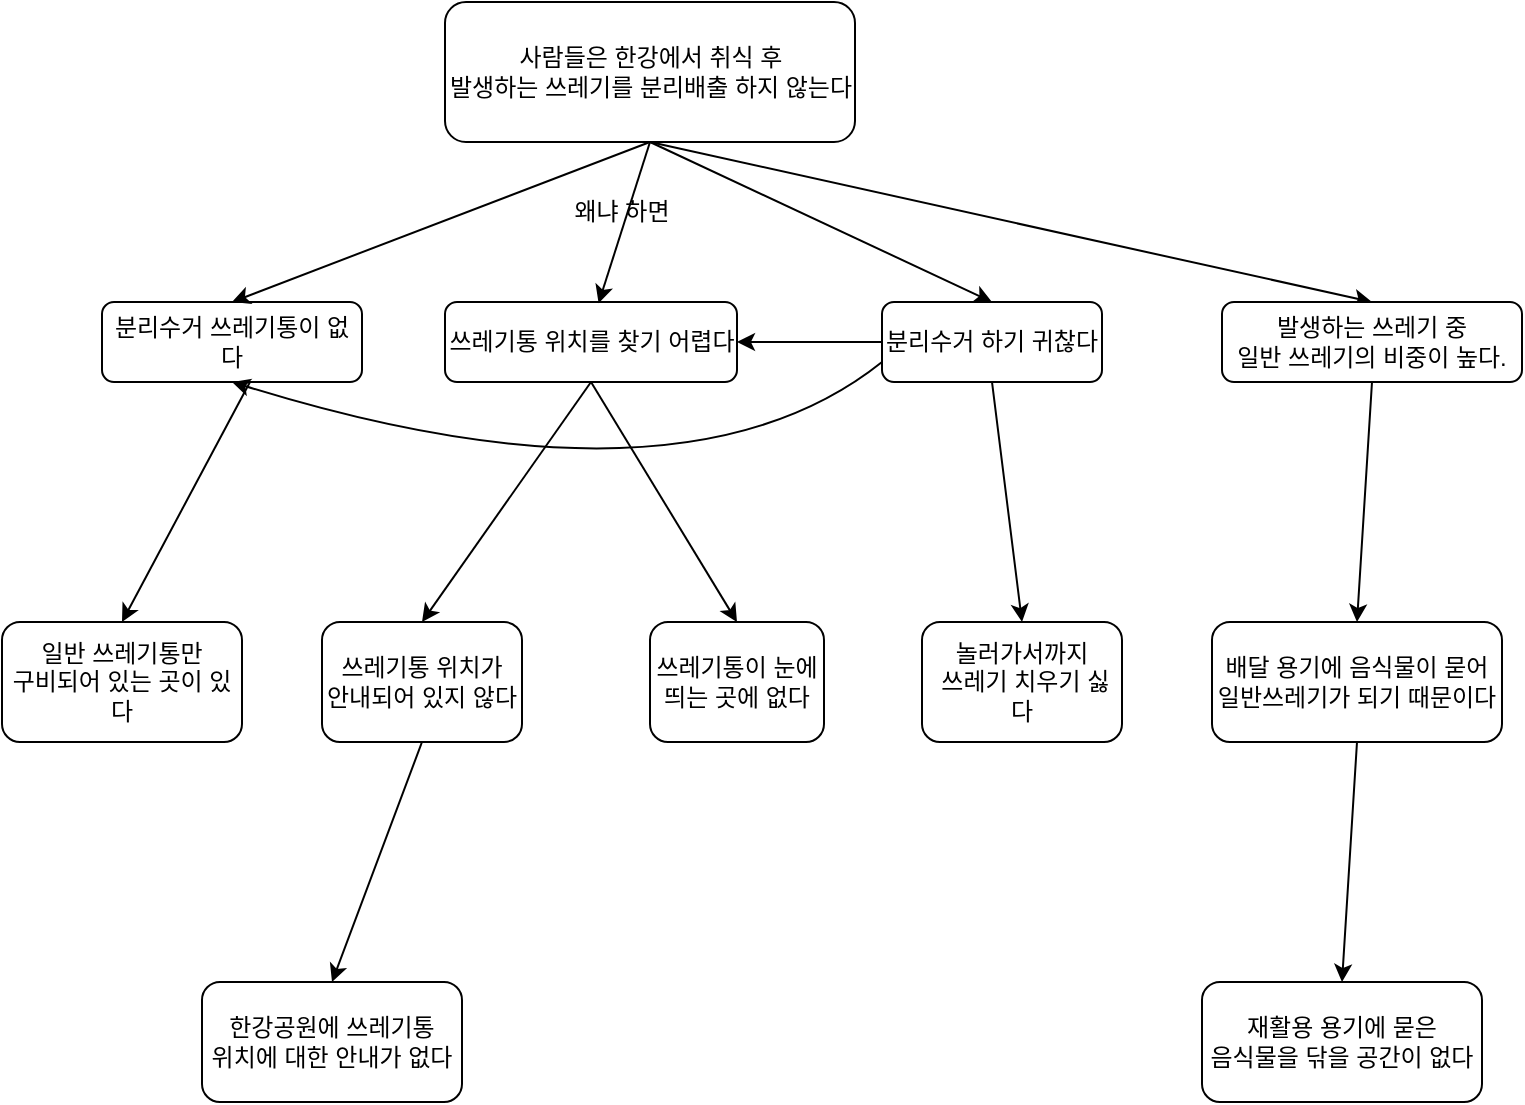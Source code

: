 <mxfile version="20.4.0" type="github" pages="4">
  <diagram id="C5RBs43oDa-KdzZeNtuy" name="원인연쇄분석">
    <mxGraphModel dx="1425" dy="769" grid="1" gridSize="10" guides="1" tooltips="1" connect="1" arrows="1" fold="1" page="1" pageScale="1" pageWidth="827" pageHeight="1169" math="0" shadow="0">
      <root>
        <mxCell id="WIyWlLk6GJQsqaUBKTNV-0" />
        <mxCell id="WIyWlLk6GJQsqaUBKTNV-1" parent="WIyWlLk6GJQsqaUBKTNV-0" />
        <mxCell id="WIyWlLk6GJQsqaUBKTNV-3" value="사람들은 한강에서 취식 후 &lt;br&gt;발생하는 쓰레기를 분리배출 하지 않는다" style="rounded=1;whiteSpace=wrap;html=1;fontSize=12;glass=0;strokeWidth=1;shadow=0;" parent="WIyWlLk6GJQsqaUBKTNV-1" vertex="1">
          <mxGeometry x="281.5" y="50" width="205" height="70" as="geometry" />
        </mxCell>
        <mxCell id="WIyWlLk6GJQsqaUBKTNV-7" value="분리수거 쓰레기통이 없다" style="rounded=1;whiteSpace=wrap;html=1;fontSize=12;glass=0;strokeWidth=1;shadow=0;" parent="WIyWlLk6GJQsqaUBKTNV-1" vertex="1">
          <mxGeometry x="110" y="200" width="130" height="40" as="geometry" />
        </mxCell>
        <mxCell id="WIyWlLk6GJQsqaUBKTNV-12" value="쓰레기통 위치를 찾기 어렵다" style="rounded=1;whiteSpace=wrap;html=1;fontSize=12;glass=0;strokeWidth=1;shadow=0;" parent="WIyWlLk6GJQsqaUBKTNV-1" vertex="1">
          <mxGeometry x="281.5" y="200" width="146" height="40" as="geometry" />
        </mxCell>
        <mxCell id="6OCa4aNCbC0fKS31358K-1" value="왜냐 하면" style="text;html=1;strokeColor=none;fillColor=none;align=center;verticalAlign=middle;whiteSpace=wrap;rounded=0;" parent="WIyWlLk6GJQsqaUBKTNV-1" vertex="1">
          <mxGeometry x="340" y="140" width="60" height="30" as="geometry" />
        </mxCell>
        <mxCell id="6OCa4aNCbC0fKS31358K-4" value="" style="endArrow=classic;html=1;rounded=0;exitX=0.5;exitY=1;exitDx=0;exitDy=0;entryX=0.5;entryY=0;entryDx=0;entryDy=0;" parent="WIyWlLk6GJQsqaUBKTNV-1" source="WIyWlLk6GJQsqaUBKTNV-3" target="WIyWlLk6GJQsqaUBKTNV-7" edge="1">
          <mxGeometry width="50" height="50" relative="1" as="geometry">
            <mxPoint x="311.25" y="270" as="sourcePoint" />
            <mxPoint x="361.25" y="220" as="targetPoint" />
          </mxGeometry>
        </mxCell>
        <mxCell id="6OCa4aNCbC0fKS31358K-6" value="" style="endArrow=classic;html=1;rounded=0;exitX=0.5;exitY=1;exitDx=0;exitDy=0;entryX=0.5;entryY=0;entryDx=0;entryDy=0;" parent="WIyWlLk6GJQsqaUBKTNV-1" source="WIyWlLk6GJQsqaUBKTNV-3" target="6OCa4aNCbC0fKS31358K-9" edge="1">
          <mxGeometry width="50" height="50" relative="1" as="geometry">
            <mxPoint x="423" y="130" as="sourcePoint" />
            <mxPoint x="600" y="200" as="targetPoint" />
          </mxGeometry>
        </mxCell>
        <mxCell id="6OCa4aNCbC0fKS31358K-9" value="분리수거 하기 귀찮다" style="rounded=1;whiteSpace=wrap;html=1;fontSize=12;glass=0;strokeWidth=1;shadow=0;" parent="WIyWlLk6GJQsqaUBKTNV-1" vertex="1">
          <mxGeometry x="500" y="200" width="110" height="40" as="geometry" />
        </mxCell>
        <mxCell id="6OCa4aNCbC0fKS31358K-12" value="" style="endArrow=classic;html=1;rounded=0;entryX=0.5;entryY=0;entryDx=0;entryDy=0;exitX=0.5;exitY=1;exitDx=0;exitDy=0;" parent="WIyWlLk6GJQsqaUBKTNV-1" source="WIyWlLk6GJQsqaUBKTNV-12" target="6OCa4aNCbC0fKS31358K-13" edge="1">
          <mxGeometry width="50" height="50" relative="1" as="geometry">
            <mxPoint x="384" y="240" as="sourcePoint" />
            <mxPoint x="300" y="380" as="targetPoint" />
            <Array as="points" />
          </mxGeometry>
        </mxCell>
        <mxCell id="6OCa4aNCbC0fKS31358K-13" value="쓰레기통 위치가 &lt;br&gt;안내되어 있지 않다" style="rounded=1;whiteSpace=wrap;html=1;" parent="WIyWlLk6GJQsqaUBKTNV-1" vertex="1">
          <mxGeometry x="220" y="360" width="100" height="60" as="geometry" />
        </mxCell>
        <mxCell id="6OCa4aNCbC0fKS31358K-14" value="" style="endArrow=classic;html=1;rounded=0;entryX=0.5;entryY=0;entryDx=0;entryDy=0;exitX=0.5;exitY=1;exitDx=0;exitDy=0;" parent="WIyWlLk6GJQsqaUBKTNV-1" source="WIyWlLk6GJQsqaUBKTNV-12" target="6OCa4aNCbC0fKS31358K-15" edge="1">
          <mxGeometry width="50" height="50" relative="1" as="geometry">
            <mxPoint x="527" y="260.0" as="sourcePoint" />
            <mxPoint x="443" y="400" as="targetPoint" />
            <Array as="points" />
          </mxGeometry>
        </mxCell>
        <mxCell id="6OCa4aNCbC0fKS31358K-15" value="쓰레기통이 눈에 띄는 곳에 없다" style="rounded=1;whiteSpace=wrap;html=1;" parent="WIyWlLk6GJQsqaUBKTNV-1" vertex="1">
          <mxGeometry x="384" y="360" width="87" height="60" as="geometry" />
        </mxCell>
        <mxCell id="6OCa4aNCbC0fKS31358K-16" value="" style="endArrow=classic;html=1;rounded=0;entryX=0.5;entryY=0;entryDx=0;entryDy=0;exitX=0.5;exitY=1;exitDx=0;exitDy=0;" parent="WIyWlLk6GJQsqaUBKTNV-1" source="6OCa4aNCbC0fKS31358K-9" target="6OCa4aNCbC0fKS31358K-17" edge="1">
          <mxGeometry width="50" height="50" relative="1" as="geometry">
            <mxPoint x="600" y="240" as="sourcePoint" />
            <mxPoint x="659" y="400" as="targetPoint" />
            <Array as="points" />
          </mxGeometry>
        </mxCell>
        <mxCell id="6OCa4aNCbC0fKS31358K-17" value="놀러가서까지&lt;br&gt;&amp;nbsp;쓰레기 치우기 싫다" style="rounded=1;whiteSpace=wrap;html=1;" parent="WIyWlLk6GJQsqaUBKTNV-1" vertex="1">
          <mxGeometry x="520" y="360" width="100" height="60" as="geometry" />
        </mxCell>
        <mxCell id="6OCa4aNCbC0fKS31358K-18" value="" style="endArrow=classic;html=1;rounded=0;exitX=0;exitY=0.5;exitDx=0;exitDy=0;entryX=1;entryY=0.5;entryDx=0;entryDy=0;" parent="WIyWlLk6GJQsqaUBKTNV-1" source="6OCa4aNCbC0fKS31358K-9" target="WIyWlLk6GJQsqaUBKTNV-12" edge="1">
          <mxGeometry width="50" height="50" relative="1" as="geometry">
            <mxPoint x="560" y="220" as="sourcePoint" />
            <mxPoint x="490" y="220" as="targetPoint" />
            <Array as="points" />
          </mxGeometry>
        </mxCell>
        <mxCell id="6OCa4aNCbC0fKS31358K-19" value="" style="curved=1;endArrow=classic;html=1;rounded=0;exitX=0;exitY=0.75;exitDx=0;exitDy=0;entryX=0.5;entryY=1;entryDx=0;entryDy=0;" parent="WIyWlLk6GJQsqaUBKTNV-1" source="6OCa4aNCbC0fKS31358K-9" target="WIyWlLk6GJQsqaUBKTNV-7" edge="1">
          <mxGeometry width="50" height="50" relative="1" as="geometry">
            <mxPoint x="370" y="380" as="sourcePoint" />
            <mxPoint x="420" y="330" as="targetPoint" />
            <Array as="points">
              <mxPoint x="400" y="310" />
            </Array>
          </mxGeometry>
        </mxCell>
        <mxCell id="6OCa4aNCbC0fKS31358K-20" value="" style="endArrow=classic;html=1;rounded=0;" parent="WIyWlLk6GJQsqaUBKTNV-1" edge="1">
          <mxGeometry width="50" height="50" relative="1" as="geometry">
            <mxPoint x="184" y="240" as="sourcePoint" />
            <mxPoint x="120" y="360" as="targetPoint" />
            <Array as="points" />
          </mxGeometry>
        </mxCell>
        <mxCell id="6OCa4aNCbC0fKS31358K-21" value="일반 쓰레기통만 &lt;br&gt;구비되어 있는 곳이 있다" style="rounded=1;whiteSpace=wrap;html=1;" parent="WIyWlLk6GJQsqaUBKTNV-1" vertex="1">
          <mxGeometry x="60" y="360.0" width="120" height="60" as="geometry" />
        </mxCell>
        <mxCell id="6OCa4aNCbC0fKS31358K-23" value="" style="endArrow=classic;html=1;rounded=0;entryX=0.526;entryY=0.015;entryDx=0;entryDy=0;exitX=0.5;exitY=1;exitDx=0;exitDy=0;entryPerimeter=0;" parent="WIyWlLk6GJQsqaUBKTNV-1" source="WIyWlLk6GJQsqaUBKTNV-3" target="WIyWlLk6GJQsqaUBKTNV-12" edge="1">
          <mxGeometry width="50" height="50" relative="1" as="geometry">
            <mxPoint x="394" y="130" as="sourcePoint" />
            <mxPoint x="570" y="210" as="targetPoint" />
          </mxGeometry>
        </mxCell>
        <mxCell id="6OCa4aNCbC0fKS31358K-24" value="" style="endArrow=classic;html=1;rounded=0;exitX=0.5;exitY=1;exitDx=0;exitDy=0;entryX=0.5;entryY=0;entryDx=0;entryDy=0;" parent="WIyWlLk6GJQsqaUBKTNV-1" source="WIyWlLk6GJQsqaUBKTNV-3" target="6OCa4aNCbC0fKS31358K-25" edge="1">
          <mxGeometry width="50" height="50" relative="1" as="geometry">
            <mxPoint x="394" y="130" as="sourcePoint" />
            <mxPoint x="680" y="200" as="targetPoint" />
          </mxGeometry>
        </mxCell>
        <mxCell id="6OCa4aNCbC0fKS31358K-25" value="발생하는 쓰레기 중 &lt;br&gt;일반 쓰레기의 비중이 높다." style="rounded=1;whiteSpace=wrap;html=1;fontSize=12;glass=0;strokeWidth=1;shadow=0;" parent="WIyWlLk6GJQsqaUBKTNV-1" vertex="1">
          <mxGeometry x="670" y="200" width="150" height="40" as="geometry" />
        </mxCell>
        <mxCell id="6OCa4aNCbC0fKS31358K-26" value="" style="endArrow=classic;html=1;rounded=0;exitX=0.5;exitY=1;exitDx=0;exitDy=0;entryX=0.5;entryY=0;entryDx=0;entryDy=0;" parent="WIyWlLk6GJQsqaUBKTNV-1" source="6OCa4aNCbC0fKS31358K-25" target="w1iPsKZ6HMQtFKcqUV05-2" edge="1">
          <mxGeometry width="50" height="50" relative="1" as="geometry">
            <mxPoint x="725" y="240" as="sourcePoint" />
            <mxPoint x="740" y="360" as="targetPoint" />
            <Array as="points" />
          </mxGeometry>
        </mxCell>
        <mxCell id="6OCa4aNCbC0fKS31358K-27" value="재활용 용기에 묻은 &lt;br&gt;음식물을 닦을 공간이 없다" style="rounded=1;whiteSpace=wrap;html=1;" parent="WIyWlLk6GJQsqaUBKTNV-1" vertex="1">
          <mxGeometry x="660" y="540" width="140" height="60" as="geometry" />
        </mxCell>
        <mxCell id="6OCa4aNCbC0fKS31358K-28" value="" style="endArrow=classic;html=1;rounded=0;exitX=0.5;exitY=1;exitDx=0;exitDy=0;entryX=0.5;entryY=0;entryDx=0;entryDy=0;" parent="WIyWlLk6GJQsqaUBKTNV-1" source="6OCa4aNCbC0fKS31358K-13" target="6OCa4aNCbC0fKS31358K-29" edge="1">
          <mxGeometry width="50" height="50" relative="1" as="geometry">
            <mxPoint x="264.5" y="420" as="sourcePoint" />
            <mxPoint x="240" y="540" as="targetPoint" />
            <Array as="points" />
          </mxGeometry>
        </mxCell>
        <mxCell id="6OCa4aNCbC0fKS31358K-29" value="한강공원에 쓰레기통 &lt;br&gt;위치에 대한 안내가 없다" style="rounded=1;whiteSpace=wrap;html=1;" parent="WIyWlLk6GJQsqaUBKTNV-1" vertex="1">
          <mxGeometry x="160" y="540" width="130" height="60" as="geometry" />
        </mxCell>
        <mxCell id="w1iPsKZ6HMQtFKcqUV05-2" value="배달 용기에 음식물이 묻어 &lt;br&gt;일반쓰레기가 되기 때문이다" style="rounded=1;whiteSpace=wrap;html=1;" parent="WIyWlLk6GJQsqaUBKTNV-1" vertex="1">
          <mxGeometry x="665" y="360" width="145" height="60" as="geometry" />
        </mxCell>
        <mxCell id="w1iPsKZ6HMQtFKcqUV05-4" value="" style="endArrow=classic;html=1;rounded=0;exitX=0.5;exitY=1;exitDx=0;exitDy=0;entryX=0.5;entryY=0;entryDx=0;entryDy=0;" parent="WIyWlLk6GJQsqaUBKTNV-1" source="w1iPsKZ6HMQtFKcqUV05-2" target="6OCa4aNCbC0fKS31358K-27" edge="1">
          <mxGeometry width="50" height="50" relative="1" as="geometry">
            <mxPoint x="744.69" y="440" as="sourcePoint" />
            <mxPoint x="744.69" y="560" as="targetPoint" />
            <Array as="points" />
          </mxGeometry>
        </mxCell>
      </root>
    </mxGraphModel>
  </diagram>
  <diagram id="LOL4ew1NXRWEilhFdrT8" name="분류체계분석">
    <mxGraphModel dx="1049" dy="769" grid="1" gridSize="10" guides="1" tooltips="1" connect="1" arrows="1" fold="1" page="1" pageScale="1" pageWidth="1169" pageHeight="827" math="0" shadow="0">
      <root>
        <mxCell id="0" />
        <mxCell id="1" parent="0" />
        <mxCell id="JDwrRmF-RkKnQCVJjjNz-1" value="친구 집에서 음식 배달 시켜먹고 치우는 과정" style="rounded=1;whiteSpace=wrap;html=1;" parent="1" vertex="1">
          <mxGeometry x="525" y="160" width="120" height="60" as="geometry" />
        </mxCell>
        <mxCell id="JDwrRmF-RkKnQCVJjjNz-2" value="&lt;span style=&quot;color: rgba(0, 0, 0, 0); font-family: monospace; font-size: 0px; text-align: start; background-color: rgb(248, 249, 250);&quot;&gt;%3CmxGraphModel%3E%3Croot%3E%3CmxCell%20id%3D%220%22%2F%3E%3CmxCell%20id%3D%221%22%20parent%3D%220%22%2F%3E%3CmxCell%20id%3D%222%22%20value%3D%22%EC%8B%9D%EC%82%AC%22%20style%3D%22rounded%3D1%3BwhiteSpace%3Dwrap%3Bhtml%3D1%3B%22%20vertex%3D%221%22%20parent%3D%221%22%3E%3CmxGeometry%20x%3D%22700%22%20y%3D%22280%22%20width%3D%22120%22%20height%3D%2260%22%20as%3D%22geometry%22%2F%3E%3C%2FmxCell%3E%3C%2Froot%3E%3C%2FmxGraphModel%3E&lt;/span&gt;" style="endArrow=none;html=1;rounded=0;entryX=0.5;entryY=1;entryDx=0;entryDy=0;exitX=0.5;exitY=0;exitDx=0;exitDy=0;" parent="1" source="JDwrRmF-RkKnQCVJjjNz-3" target="JDwrRmF-RkKnQCVJjjNz-1" edge="1">
          <mxGeometry width="50" height="50" relative="1" as="geometry">
            <mxPoint x="380" y="260" as="sourcePoint" />
            <mxPoint x="585" y="240" as="targetPoint" />
          </mxGeometry>
        </mxCell>
        <mxCell id="JDwrRmF-RkKnQCVJjjNz-3" value="음식 메뉴 선정" style="rounded=1;whiteSpace=wrap;html=1;" parent="1" vertex="1">
          <mxGeometry x="90" y="280" width="120" height="60" as="geometry" />
        </mxCell>
        <mxCell id="JDwrRmF-RkKnQCVJjjNz-4" value="음식 주문" style="rounded=1;whiteSpace=wrap;html=1;" parent="1" vertex="1">
          <mxGeometry x="330" y="280" width="120" height="60" as="geometry" />
        </mxCell>
        <mxCell id="JDwrRmF-RkKnQCVJjjNz-5" value="식사" style="rounded=1;whiteSpace=wrap;html=1;" parent="1" vertex="1">
          <mxGeometry x="685" y="280" width="120" height="60" as="geometry" />
        </mxCell>
        <mxCell id="JDwrRmF-RkKnQCVJjjNz-6" value="뒷정리" style="rounded=1;whiteSpace=wrap;html=1;" parent="1" vertex="1">
          <mxGeometry x="980" y="280" width="120" height="60" as="geometry" />
        </mxCell>
        <mxCell id="JDwrRmF-RkKnQCVJjjNz-8" value="&lt;span style=&quot;color: rgba(0, 0, 0, 0); font-family: monospace; font-size: 0px; text-align: start; background-color: rgb(248, 249, 250);&quot;&gt;%3CmxGraphModel%3E%3Croot%3E%3CmxCell%20id%3D%220%22%2F%3E%3CmxCell%20id%3D%221%22%20parent%3D%220%22%2F%3E%3CmxCell%20id%3D%222%22%20value%3D%22%EC%8B%9D%EC%82%AC%22%20style%3D%22rounded%3D1%3BwhiteSpace%3Dwrap%3Bhtml%3D1%3B%22%20vertex%3D%221%22%20parent%3D%221%22%3E%3CmxGeometry%20x%3D%22700%22%20y%3D%22280%22%20width%3D%22120%22%20height%3D%2260%22%20as%3D%22geometry%22%2F%3E%3C%2FmxCell%3E%3C%2Froot%3E%3C%2FmxGraphModel%3E&lt;/span&gt;" style="endArrow=none;html=1;rounded=0;exitX=0.5;exitY=0;exitDx=0;exitDy=0;entryX=0.492;entryY=1.005;entryDx=0;entryDy=0;entryPerimeter=0;" parent="1" source="JDwrRmF-RkKnQCVJjjNz-4" target="JDwrRmF-RkKnQCVJjjNz-1" edge="1">
          <mxGeometry width="50" height="50" relative="1" as="geometry">
            <mxPoint x="280" y="290.0" as="sourcePoint" />
            <mxPoint x="580" y="220" as="targetPoint" />
          </mxGeometry>
        </mxCell>
        <mxCell id="JDwrRmF-RkKnQCVJjjNz-9" value="" style="endArrow=none;html=1;rounded=0;entryX=0.485;entryY=1.001;entryDx=0;entryDy=0;entryPerimeter=0;exitX=0.5;exitY=0;exitDx=0;exitDy=0;" parent="1" source="JDwrRmF-RkKnQCVJjjNz-5" target="JDwrRmF-RkKnQCVJjjNz-1" edge="1">
          <mxGeometry width="50" height="50" relative="1" as="geometry">
            <mxPoint x="500" y="380" as="sourcePoint" />
            <mxPoint x="600" y="240" as="targetPoint" />
          </mxGeometry>
        </mxCell>
        <mxCell id="JDwrRmF-RkKnQCVJjjNz-12" value="" style="endArrow=none;html=1;rounded=0;exitX=0.5;exitY=0;exitDx=0;exitDy=0;entryX=0.487;entryY=1.001;entryDx=0;entryDy=0;entryPerimeter=0;" parent="1" source="JDwrRmF-RkKnQCVJjjNz-6" target="JDwrRmF-RkKnQCVJjjNz-1" edge="1">
          <mxGeometry width="50" height="50" relative="1" as="geometry">
            <mxPoint x="791.8" y="290.0" as="sourcePoint" />
            <mxPoint x="585" y="220" as="targetPoint" />
          </mxGeometry>
        </mxCell>
        <mxCell id="JDwrRmF-RkKnQCVJjjNz-13" value="서로 메뉴 제시" style="rounded=1;whiteSpace=wrap;html=1;" parent="1" vertex="1">
          <mxGeometry x="20" y="380" width="80" height="60" as="geometry" />
        </mxCell>
        <mxCell id="JDwrRmF-RkKnQCVJjjNz-14" value="메뉴 선택" style="rounded=1;whiteSpace=wrap;html=1;" parent="1" vertex="1">
          <mxGeometry x="120" y="380" width="70" height="60" as="geometry" />
        </mxCell>
        <mxCell id="JDwrRmF-RkKnQCVJjjNz-15" value="배달 어플 접속" style="rounded=1;whiteSpace=wrap;html=1;" parent="1" vertex="1">
          <mxGeometry x="230" y="380" width="80" height="60" as="geometry" />
        </mxCell>
        <mxCell id="JDwrRmF-RkKnQCVJjjNz-16" value="선정 메뉴 판매하는&lt;br&gt;식당 선택" style="rounded=1;whiteSpace=wrap;html=1;" parent="1" vertex="1">
          <mxGeometry x="320" y="380" width="100" height="60" as="geometry" />
        </mxCell>
        <mxCell id="JDwrRmF-RkKnQCVJjjNz-17" value="배달 주문" style="rounded=1;whiteSpace=wrap;html=1;" parent="1" vertex="1">
          <mxGeometry x="440" y="380" width="60" height="60" as="geometry" />
        </mxCell>
        <mxCell id="JDwrRmF-RkKnQCVJjjNz-18" value="주문자에게&lt;br&gt;음식비 전달" style="rounded=1;whiteSpace=wrap;html=1;" parent="1" vertex="1">
          <mxGeometry x="510" y="380" width="62" height="60" as="geometry" />
        </mxCell>
        <mxCell id="JDwrRmF-RkKnQCVJjjNz-19" value="&lt;span style=&quot;color: rgba(0, 0, 0, 0); font-family: monospace; font-size: 0px; text-align: start; background-color: rgb(248, 249, 250);&quot;&gt;%3CmxGraphModel%3E%3Croot%3E%3CmxCell%20id%3D%220%22%2F%3E%3CmxCell%20id%3D%221%22%20parent%3D%220%22%2F%3E%3CmxCell%20id%3D%222%22%20value%3D%22%EC%8B%9D%EC%82%AC%22%20style%3D%22rounded%3D1%3BwhiteSpace%3Dwrap%3Bhtml%3D1%3B%22%20vertex%3D%221%22%20parent%3D%221%22%3E%3CmxGeometry%20x%3D%22700%22%20y%3D%22280%22%20width%3D%22120%22%20height%3D%2260%22%20as%3D%22geometry%22%2F%3E%3C%2FmxCell%3E%3C%2Froot%3E%3C%2FmxGraphModel%3E&lt;/span&gt;" style="endArrow=none;html=1;rounded=0;entryX=0.5;entryY=1;entryDx=0;entryDy=0;exitX=0.5;exitY=0;exitDx=0;exitDy=0;" parent="1" source="JDwrRmF-RkKnQCVJjjNz-13" target="JDwrRmF-RkKnQCVJjjNz-3" edge="1">
          <mxGeometry width="50" height="50" relative="1" as="geometry">
            <mxPoint x="25" y="380" as="sourcePoint" />
            <mxPoint x="460" y="320" as="targetPoint" />
          </mxGeometry>
        </mxCell>
        <mxCell id="JDwrRmF-RkKnQCVJjjNz-20" value="&lt;span style=&quot;color: rgba(0, 0, 0, 0); font-family: monospace; font-size: 0px; text-align: start; background-color: rgb(248, 249, 250);&quot;&gt;%3CmxGraphModel%3E%3Croot%3E%3CmxCell%20id%3D%220%22%2F%3E%3CmxCell%20id%3D%221%22%20parent%3D%220%22%2F%3E%3CmxCell%20id%3D%222%22%20value%3D%22%EC%8B%9D%EC%82%AC%22%20style%3D%22rounded%3D1%3BwhiteSpace%3Dwrap%3Bhtml%3D1%3B%22%20vertex%3D%221%22%20parent%3D%221%22%3E%3CmxGeometry%20x%3D%22700%22%20y%3D%22280%22%20width%3D%22120%22%20height%3D%2260%22%20as%3D%22geometry%22%2F%3E%3C%2FmxCell%3E%3C%2Froot%3E%3C%2FmxGraphModel%3E&lt;/span&gt;" style="endArrow=none;html=1;rounded=0;exitX=0.5;exitY=0;exitDx=0;exitDy=0;" parent="1" source="JDwrRmF-RkKnQCVJjjNz-14" edge="1">
          <mxGeometry width="50" height="50" relative="1" as="geometry">
            <mxPoint x="70" y="390" as="sourcePoint" />
            <mxPoint x="150" y="340" as="targetPoint" />
          </mxGeometry>
        </mxCell>
        <mxCell id="JDwrRmF-RkKnQCVJjjNz-21" value="&lt;span style=&quot;color: rgba(0, 0, 0, 0); font-family: monospace; font-size: 0px; text-align: start; background-color: rgb(248, 249, 250);&quot;&gt;%3CmxGraphModel%3E%3Croot%3E%3CmxCell%20id%3D%220%22%2F%3E%3CmxCell%20id%3D%221%22%20parent%3D%220%22%2F%3E%3CmxCell%20id%3D%222%22%20value%3D%22%EC%8B%9D%EC%82%AC%22%20style%3D%22rounded%3D1%3BwhiteSpace%3Dwrap%3Bhtml%3D1%3B%22%20vertex%3D%221%22%20parent%3D%221%22%3E%3CmxGeometry%20x%3D%22700%22%20y%3D%22280%22%20width%3D%22120%22%20height%3D%2260%22%20as%3D%22geometry%22%2F%3E%3C%2FmxCell%3E%3C%2Froot%3E%3C%2FmxGraphModel%3E&lt;/span&gt;" style="endArrow=none;html=1;rounded=0;exitX=0.5;exitY=0;exitDx=0;exitDy=0;" parent="1" source="JDwrRmF-RkKnQCVJjjNz-15" edge="1">
          <mxGeometry width="50" height="50" relative="1" as="geometry">
            <mxPoint x="285" y="390" as="sourcePoint" />
            <mxPoint x="390" y="340" as="targetPoint" />
          </mxGeometry>
        </mxCell>
        <mxCell id="JDwrRmF-RkKnQCVJjjNz-22" value="&lt;span style=&quot;color: rgba(0, 0, 0, 0); font-family: monospace; font-size: 0px; text-align: start; background-color: rgb(248, 249, 250);&quot;&gt;%3CmxGraphModel%3E%3Croot%3E%3CmxCell%20id%3D%220%22%2F%3E%3CmxCell%20id%3D%221%22%20parent%3D%220%22%2F%3E%3CmxCell%20id%3D%222%22%20value%3D%22%EC%8B%9D%EC%82%AC%22%20style%3D%22rounded%3D1%3BwhiteSpace%3Dwrap%3Bhtml%3D1%3B%22%20vertex%3D%221%22%20parent%3D%221%22%3E%3CmxGeometry%20x%3D%22700%22%20y%3D%22280%22%20width%3D%22120%22%20height%3D%2260%22%20as%3D%22geometry%22%2F%3E%3C%2FmxCell%3E%3C%2Froot%3E%3C%2FmxGraphModel%3E&lt;/span&gt;" style="endArrow=none;html=1;rounded=0;exitX=0.5;exitY=0;exitDx=0;exitDy=0;" parent="1" source="JDwrRmF-RkKnQCVJjjNz-16" edge="1">
          <mxGeometry width="50" height="50" relative="1" as="geometry">
            <mxPoint x="285" y="390" as="sourcePoint" />
            <mxPoint x="390" y="340" as="targetPoint" />
          </mxGeometry>
        </mxCell>
        <mxCell id="JDwrRmF-RkKnQCVJjjNz-23" value="&lt;span style=&quot;color: rgba(0, 0, 0, 0); font-family: monospace; font-size: 0px; text-align: start; background-color: rgb(248, 249, 250);&quot;&gt;%3CmxGraphModel%3E%3Croot%3E%3CmxCell%20id%3D%220%22%2F%3E%3CmxCell%20id%3D%221%22%20parent%3D%220%22%2F%3E%3CmxCell%20id%3D%222%22%20value%3D%22%EC%8B%9D%EC%82%AC%22%20style%3D%22rounded%3D1%3BwhiteSpace%3Dwrap%3Bhtml%3D1%3B%22%20vertex%3D%221%22%20parent%3D%221%22%3E%3CmxGeometry%20x%3D%22700%22%20y%3D%22280%22%20width%3D%22120%22%20height%3D%2260%22%20as%3D%22geometry%22%2F%3E%3C%2FmxCell%3E%3C%2Froot%3E%3C%2FmxGraphModel%3E&lt;/span&gt;" style="endArrow=none;html=1;rounded=0;exitX=0.5;exitY=0;exitDx=0;exitDy=0;" parent="1" source="JDwrRmF-RkKnQCVJjjNz-17" edge="1">
          <mxGeometry width="50" height="50" relative="1" as="geometry">
            <mxPoint x="400" y="390" as="sourcePoint" />
            <mxPoint x="390" y="340" as="targetPoint" />
          </mxGeometry>
        </mxCell>
        <mxCell id="JDwrRmF-RkKnQCVJjjNz-24" value="&lt;span style=&quot;color: rgba(0, 0, 0, 0); font-family: monospace; font-size: 0px; text-align: start; background-color: rgb(248, 249, 250);&quot;&gt;%3CmxGraphModel%3E%3Croot%3E%3CmxCell%20id%3D%220%22%2F%3E%3CmxCell%20id%3D%221%22%20parent%3D%220%22%2F%3E%3CmxCell%20id%3D%222%22%20value%3D%22%EC%8B%9D%EC%82%AC%22%20style%3D%22rounded%3D1%3BwhiteSpace%3Dwrap%3Bhtml%3D1%3B%22%20vertex%3D%221%22%20parent%3D%221%22%3E%3CmxGeometry%20x%3D%22700%22%20y%3D%22280%22%20width%3D%22120%22%20height%3D%2260%22%20as%3D%22geometry%22%2F%3E%3C%2FmxCell%3E%3C%2Froot%3E%3C%2FmxGraphModel%3E&lt;/span&gt;" style="endArrow=none;html=1;rounded=0;exitX=0.5;exitY=0;exitDx=0;exitDy=0;entryX=0.5;entryY=1;entryDx=0;entryDy=0;" parent="1" source="JDwrRmF-RkKnQCVJjjNz-18" target="JDwrRmF-RkKnQCVJjjNz-4" edge="1">
          <mxGeometry width="50" height="50" relative="1" as="geometry">
            <mxPoint x="507.5" y="387.6" as="sourcePoint" />
            <mxPoint x="400" y="350" as="targetPoint" />
          </mxGeometry>
        </mxCell>
        <mxCell id="JDwrRmF-RkKnQCVJjjNz-25" value="배달 음식 받기" style="rounded=1;whiteSpace=wrap;html=1;" parent="1" vertex="1">
          <mxGeometry x="585" y="380" width="85" height="60" as="geometry" />
        </mxCell>
        <mxCell id="JDwrRmF-RkKnQCVJjjNz-26" value="배달 음식 차리기" style="rounded=1;whiteSpace=wrap;html=1;" parent="1" vertex="1">
          <mxGeometry x="685" y="380" width="95" height="60" as="geometry" />
        </mxCell>
        <mxCell id="JDwrRmF-RkKnQCVJjjNz-27" value="식사 시작" style="rounded=1;whiteSpace=wrap;html=1;" parent="1" vertex="1">
          <mxGeometry x="800" y="380" width="55" height="60" as="geometry" />
        </mxCell>
        <mxCell id="JDwrRmF-RkKnQCVJjjNz-28" value="&lt;span style=&quot;color: rgba(0, 0, 0, 0); font-family: monospace; font-size: 0px; text-align: start; background-color: rgb(248, 249, 250);&quot;&gt;%3CmxGraphModel%3E%3Croot%3E%3CmxCell%20id%3D%220%22%2F%3E%3CmxCell%20id%3D%221%22%20parent%3D%220%22%2F%3E%3CmxCell%20id%3D%222%22%20value%3D%22%EC%8B%9D%EC%82%AC%22%20style%3D%22rounded%3D1%3BwhiteSpace%3Dwrap%3Bhtml%3D1%3B%22%20vertex%3D%221%22%20parent%3D%221%22%3E%3CmxGeometry%20x%3D%22700%22%20y%3D%22280%22%20width%3D%22120%22%20height%3D%2260%22%20as%3D%22geometry%22%2F%3E%3C%2FmxCell%3E%3C%2Froot%3E%3C%2FmxGraphModel%3E&lt;/span&gt;" style="endArrow=none;html=1;rounded=0;exitX=0.5;exitY=0;exitDx=0;exitDy=0;" parent="1" source="JDwrRmF-RkKnQCVJjjNz-25" edge="1">
          <mxGeometry width="50" height="50" relative="1" as="geometry">
            <mxPoint x="640" y="390" as="sourcePoint" />
            <mxPoint x="745" y="340" as="targetPoint" />
          </mxGeometry>
        </mxCell>
        <mxCell id="JDwrRmF-RkKnQCVJjjNz-29" value="&lt;span style=&quot;color: rgba(0, 0, 0, 0); font-family: monospace; font-size: 0px; text-align: start; background-color: rgb(248, 249, 250);&quot;&gt;%3CmxGraphModel%3E%3Croot%3E%3CmxCell%20id%3D%220%22%2F%3E%3CmxCell%20id%3D%221%22%20parent%3D%220%22%2F%3E%3CmxCell%20id%3D%222%22%20value%3D%22%EC%8B%9D%EC%82%AC%22%20style%3D%22rounded%3D1%3BwhiteSpace%3Dwrap%3Bhtml%3D1%3B%22%20vertex%3D%221%22%20parent%3D%221%22%3E%3CmxGeometry%20x%3D%22700%22%20y%3D%22280%22%20width%3D%22120%22%20height%3D%2260%22%20as%3D%22geometry%22%2F%3E%3C%2FmxCell%3E%3C%2Froot%3E%3C%2FmxGraphModel%3E&lt;/span&gt;" style="endArrow=none;html=1;rounded=0;exitX=0.5;exitY=0;exitDx=0;exitDy=0;" parent="1" source="JDwrRmF-RkKnQCVJjjNz-26" edge="1">
          <mxGeometry width="50" height="50" relative="1" as="geometry">
            <mxPoint x="640" y="390" as="sourcePoint" />
            <mxPoint x="745" y="340" as="targetPoint" />
          </mxGeometry>
        </mxCell>
        <mxCell id="JDwrRmF-RkKnQCVJjjNz-30" value="&lt;span style=&quot;color: rgba(0, 0, 0, 0); font-family: monospace; font-size: 0px; text-align: start; background-color: rgb(248, 249, 250);&quot;&gt;%3CmxGraphModel%3E%3Croot%3E%3CmxCell%20id%3D%220%22%2F%3E%3CmxCell%20id%3D%221%22%20parent%3D%220%22%2F%3E%3CmxCell%20id%3D%222%22%20value%3D%22%EC%8B%9D%EC%82%AC%22%20style%3D%22rounded%3D1%3BwhiteSpace%3Dwrap%3Bhtml%3D1%3B%22%20vertex%3D%221%22%20parent%3D%221%22%3E%3CmxGeometry%20x%3D%22700%22%20y%3D%22280%22%20width%3D%22120%22%20height%3D%2260%22%20as%3D%22geometry%22%2F%3E%3C%2FmxCell%3E%3C%2Froot%3E%3C%2FmxGraphModel%3E&lt;/span&gt;" style="endArrow=none;html=1;rounded=0;exitX=0.5;exitY=0;exitDx=0;exitDy=0;" parent="1" source="JDwrRmF-RkKnQCVJjjNz-27" edge="1">
          <mxGeometry width="50" height="50" relative="1" as="geometry">
            <mxPoint x="755" y="390" as="sourcePoint" />
            <mxPoint x="745" y="340" as="targetPoint" />
          </mxGeometry>
        </mxCell>
        <mxCell id="JDwrRmF-RkKnQCVJjjNz-31" value="식사 후 쓰레기 종류별로 정리" style="rounded=1;whiteSpace=wrap;html=1;" parent="1" vertex="1">
          <mxGeometry x="880" y="380" width="80" height="60" as="geometry" />
        </mxCell>
        <mxCell id="JDwrRmF-RkKnQCVJjjNz-32" value="배달용기 세척" style="rounded=1;whiteSpace=wrap;html=1;" parent="1" vertex="1">
          <mxGeometry x="970" y="380" width="80" height="60" as="geometry" />
        </mxCell>
        <mxCell id="JDwrRmF-RkKnQCVJjjNz-33" value="분리수거 배출" style="rounded=1;whiteSpace=wrap;html=1;" parent="1" vertex="1">
          <mxGeometry x="1080" y="380" width="70" height="60" as="geometry" />
        </mxCell>
        <mxCell id="JDwrRmF-RkKnQCVJjjNz-35" value="&lt;span style=&quot;color: rgba(0, 0, 0, 0); font-family: monospace; font-size: 0px; text-align: start; background-color: rgb(248, 249, 250);&quot;&gt;%3CmxGraphModel%3E%3Croot%3E%3CmxCell%20id%3D%220%22%2F%3E%3CmxCell%20id%3D%221%22%20parent%3D%220%22%2F%3E%3CmxCell%20id%3D%222%22%20value%3D%22%EC%8B%9D%EC%82%AC%22%20style%3D%22rounded%3D1%3BwhiteSpace%3Dwrap%3Bhtml%3D1%3B%22%20vertex%3D%221%22%20parent%3D%221%22%3E%3CmxGeometry%20x%3D%22700%22%20y%3D%22280%22%20width%3D%22120%22%20height%3D%2260%22%20as%3D%22geometry%22%2F%3E%3C%2FmxCell%3E%3C%2Froot%3E%3C%2FmxGraphModel%3E&lt;/span&gt;" style="endArrow=none;html=1;rounded=0;exitX=0.5;exitY=0;exitDx=0;exitDy=0;" parent="1" source="JDwrRmF-RkKnQCVJjjNz-31" edge="1">
          <mxGeometry width="50" height="50" relative="1" as="geometry">
            <mxPoint x="935" y="390" as="sourcePoint" />
            <mxPoint x="1040" y="340" as="targetPoint" />
          </mxGeometry>
        </mxCell>
        <mxCell id="JDwrRmF-RkKnQCVJjjNz-36" value="&lt;span style=&quot;color: rgba(0, 0, 0, 0); font-family: monospace; font-size: 0px; text-align: start; background-color: rgb(248, 249, 250);&quot;&gt;%3CmxGraphModel%3E%3Croot%3E%3CmxCell%20id%3D%220%22%2F%3E%3CmxCell%20id%3D%221%22%20parent%3D%220%22%2F%3E%3CmxCell%20id%3D%222%22%20value%3D%22%EC%8B%9D%EC%82%AC%22%20style%3D%22rounded%3D1%3BwhiteSpace%3Dwrap%3Bhtml%3D1%3B%22%20vertex%3D%221%22%20parent%3D%221%22%3E%3CmxGeometry%20x%3D%22700%22%20y%3D%22280%22%20width%3D%22120%22%20height%3D%2260%22%20as%3D%22geometry%22%2F%3E%3C%2FmxCell%3E%3C%2Froot%3E%3C%2FmxGraphModel%3E&lt;/span&gt;" style="endArrow=none;html=1;rounded=0;exitX=0.5;exitY=0;exitDx=0;exitDy=0;" parent="1" source="JDwrRmF-RkKnQCVJjjNz-32" edge="1">
          <mxGeometry width="50" height="50" relative="1" as="geometry">
            <mxPoint x="935" y="390" as="sourcePoint" />
            <mxPoint x="1040" y="340" as="targetPoint" />
          </mxGeometry>
        </mxCell>
        <mxCell id="JDwrRmF-RkKnQCVJjjNz-37" value="&lt;span style=&quot;color: rgba(0, 0, 0, 0); font-family: monospace; font-size: 0px; text-align: start; background-color: rgb(248, 249, 250);&quot;&gt;%3CmxGraphModel%3E%3Croot%3E%3CmxCell%20id%3D%220%22%2F%3E%3CmxCell%20id%3D%221%22%20parent%3D%220%22%2F%3E%3CmxCell%20id%3D%222%22%20value%3D%22%EC%8B%9D%EC%82%AC%22%20style%3D%22rounded%3D1%3BwhiteSpace%3Dwrap%3Bhtml%3D1%3B%22%20vertex%3D%221%22%20parent%3D%221%22%3E%3CmxGeometry%20x%3D%22700%22%20y%3D%22280%22%20width%3D%22120%22%20height%3D%2260%22%20as%3D%22geometry%22%2F%3E%3C%2FmxCell%3E%3C%2Froot%3E%3C%2FmxGraphModel%3E&lt;/span&gt;" style="endArrow=none;html=1;rounded=0;exitX=0.5;exitY=0;exitDx=0;exitDy=0;" parent="1" source="JDwrRmF-RkKnQCVJjjNz-33" edge="1">
          <mxGeometry width="50" height="50" relative="1" as="geometry">
            <mxPoint x="1050" y="390" as="sourcePoint" />
            <mxPoint x="1040" y="340" as="targetPoint" />
          </mxGeometry>
        </mxCell>
      </root>
    </mxGraphModel>
  </diagram>
  <diagram id="nmauzQEFoY4yYm-5YQ19" name="시간계획분석">
    <mxGraphModel dx="1426" dy="769" grid="1" gridSize="10" guides="1" tooltips="1" connect="1" arrows="1" fold="1" page="1" pageScale="1" pageWidth="1169" pageHeight="827" math="0" shadow="0">
      <root>
        <mxCell id="0" />
        <mxCell id="1" parent="0" />
        <mxCell id="bQjtgggDgUOTG2pwF-D_-1" value="" style="ellipse;whiteSpace=wrap;html=1;aspect=fixed;" parent="1" vertex="1">
          <mxGeometry x="90" y="380" width="20" height="20" as="geometry" />
        </mxCell>
        <mxCell id="bQjtgggDgUOTG2pwF-D_-2" value="" style="ellipse;whiteSpace=wrap;html=1;aspect=fixed;" parent="1" vertex="1">
          <mxGeometry x="420" y="380" width="20" height="20" as="geometry" />
        </mxCell>
        <mxCell id="bQjtgggDgUOTG2pwF-D_-4" value="" style="ellipse;whiteSpace=wrap;html=1;aspect=fixed;" parent="1" vertex="1">
          <mxGeometry x="1080" y="380" width="20" height="20" as="geometry" />
        </mxCell>
        <mxCell id="bQjtgggDgUOTG2pwF-D_-5" value="" style="endArrow=classic;html=1;rounded=0;exitX=1;exitY=0.5;exitDx=0;exitDy=0;" parent="1" source="bQjtgggDgUOTG2pwF-D_-1" edge="1">
          <mxGeometry width="50" height="50" relative="1" as="geometry">
            <mxPoint x="530" y="440" as="sourcePoint" />
            <mxPoint x="420" y="390" as="targetPoint" />
            <Array as="points" />
          </mxGeometry>
        </mxCell>
        <mxCell id="bQjtgggDgUOTG2pwF-D_-7" value="" style="endArrow=classic;html=1;rounded=0;exitX=1;exitY=0.5;exitDx=0;exitDy=0;startArrow=none;entryX=0;entryY=0.5;entryDx=0;entryDy=0;" parent="1" source="bQjtgggDgUOTG2pwF-D_-3" target="bQjtgggDgUOTG2pwF-D_-4" edge="1">
          <mxGeometry width="50" height="50" relative="1" as="geometry">
            <mxPoint x="700.0" y="389.75" as="sourcePoint" />
            <mxPoint x="960" y="390" as="targetPoint" />
          </mxGeometry>
        </mxCell>
        <mxCell id="bQjtgggDgUOTG2pwF-D_-3" value="" style="ellipse;whiteSpace=wrap;html=1;aspect=fixed;" parent="1" vertex="1">
          <mxGeometry x="750" y="380" width="20" height="20" as="geometry" />
        </mxCell>
        <mxCell id="bQjtgggDgUOTG2pwF-D_-12" value="" style="endArrow=classic;html=1;rounded=0;exitX=1;exitY=0.5;exitDx=0;exitDy=0;entryX=0;entryY=0.5;entryDx=0;entryDy=0;" parent="1" source="bQjtgggDgUOTG2pwF-D_-2" target="bQjtgggDgUOTG2pwF-D_-3" edge="1">
          <mxGeometry width="50" height="50" relative="1" as="geometry">
            <mxPoint x="610" y="510" as="sourcePoint" />
            <mxPoint x="660" y="460" as="targetPoint" />
          </mxGeometry>
        </mxCell>
      </root>
    </mxGraphModel>
  </diagram>
  <diagram id="wh3L1zmuvAHvQSguvQ3A" name="흐름도">
    <mxGraphModel dx="919" dy="496" grid="1" gridSize="10" guides="1" tooltips="1" connect="1" arrows="1" fold="1" page="1" pageScale="1" pageWidth="1169" pageHeight="827" math="0" shadow="0">
      <root>
        <mxCell id="0" />
        <mxCell id="1" parent="0" />
        <mxCell id="xLecUq4ia6tsm7FEhDOk-1" value="&lt;font style=&quot;font-size: 18px;&quot;&gt;쓰레기통이 종류별로 &lt;br&gt;구비되어 있는가?&lt;/font&gt;" style="rhombus;whiteSpace=wrap;html=1;" parent="1" vertex="1">
          <mxGeometry x="206" y="170" width="270" height="150" as="geometry" />
        </mxCell>
        <mxCell id="xLecUq4ia6tsm7FEhDOk-3" value="&lt;span style=&quot;font-size: 18px;&quot;&gt;쓰레기통을 쉽게&lt;br&gt;찾아낼 수 있는가?&lt;br&gt;&lt;/span&gt;" style="rhombus;whiteSpace=wrap;html=1;" parent="1" vertex="1">
          <mxGeometry x="206" y="490" width="270" height="150" as="geometry" />
        </mxCell>
        <mxCell id="xLecUq4ia6tsm7FEhDOk-4" value="" style="endArrow=classic;html=1;rounded=0;fontSize=18;exitX=1;exitY=0.5;exitDx=0;exitDy=0;" parent="1" source="xLecUq4ia6tsm7FEhDOk-1" edge="1">
          <mxGeometry width="50" height="50" relative="1" as="geometry">
            <mxPoint x="376" y="380" as="sourcePoint" />
            <mxPoint x="706" y="245" as="targetPoint" />
          </mxGeometry>
        </mxCell>
        <mxCell id="xLecUq4ia6tsm7FEhDOk-5" value="" style="endArrow=classic;html=1;rounded=0;fontSize=18;exitX=0.5;exitY=1;exitDx=0;exitDy=0;" parent="1" source="xLecUq4ia6tsm7FEhDOk-1" edge="1">
          <mxGeometry width="50" height="50" relative="1" as="geometry">
            <mxPoint x="376" y="380" as="sourcePoint" />
            <mxPoint x="341" y="490" as="targetPoint" />
          </mxGeometry>
        </mxCell>
        <mxCell id="xLecUq4ia6tsm7FEhDOk-6" value="No" style="text;html=1;strokeColor=none;fillColor=none;align=center;verticalAlign=middle;whiteSpace=wrap;rounded=0;fontSize=18;" parent="1" vertex="1">
          <mxGeometry x="556" y="210" width="60" height="30" as="geometry" />
        </mxCell>
        <mxCell id="xLecUq4ia6tsm7FEhDOk-7" value="분리수거 하지 않고 &lt;br&gt;모든 쓰레기를 한 곳에 모아 버린다." style="rounded=1;whiteSpace=wrap;html=1;fontSize=18;" parent="1" vertex="1">
          <mxGeometry x="706" y="197.5" width="294" height="95" as="geometry" />
        </mxCell>
        <mxCell id="xLecUq4ia6tsm7FEhDOk-8" value="Yes" style="text;html=1;strokeColor=none;fillColor=none;align=center;verticalAlign=middle;whiteSpace=wrap;rounded=0;fontSize=18;" parent="1" vertex="1">
          <mxGeometry x="276" y="384" width="60" height="30" as="geometry" />
        </mxCell>
        <mxCell id="xLecUq4ia6tsm7FEhDOk-9" value="" style="endArrow=classic;html=1;rounded=0;fontSize=18;exitX=1;exitY=0.5;exitDx=0;exitDy=0;entryX=0.529;entryY=1.005;entryDx=0;entryDy=0;entryPerimeter=0;" parent="1" source="xLecUq4ia6tsm7FEhDOk-3" target="xLecUq4ia6tsm7FEhDOk-7" edge="1">
          <mxGeometry width="50" height="50" relative="1" as="geometry">
            <mxPoint x="351" y="330" as="sourcePoint" />
            <mxPoint x="351" y="500" as="targetPoint" />
          </mxGeometry>
        </mxCell>
        <mxCell id="xLecUq4ia6tsm7FEhDOk-10" value="No" style="text;html=1;strokeColor=none;fillColor=none;align=center;verticalAlign=middle;whiteSpace=wrap;rounded=0;fontSize=18;" parent="1" vertex="1">
          <mxGeometry x="566" y="414" width="60" height="30" as="geometry" />
        </mxCell>
        <mxCell id="xLecUq4ia6tsm7FEhDOk-11" value="" style="endArrow=classic;html=1;rounded=0;fontSize=18;exitX=1;exitY=0.5;exitDx=0;exitDy=0;" parent="1" source="xLecUq4ia6tsm7FEhDOk-3" edge="1">
          <mxGeometry width="50" height="50" relative="1" as="geometry">
            <mxPoint x="486" y="575" as="sourcePoint" />
            <mxPoint x="706" y="565" as="targetPoint" />
          </mxGeometry>
        </mxCell>
        <mxCell id="xLecUq4ia6tsm7FEhDOk-13" value="분리수거 후 쓰레기통에 버린다." style="rounded=1;whiteSpace=wrap;html=1;fontSize=18;" parent="1" vertex="1">
          <mxGeometry x="706" y="517.5" width="280" height="95" as="geometry" />
        </mxCell>
        <mxCell id="xLecUq4ia6tsm7FEhDOk-14" value="Yes" style="text;html=1;strokeColor=none;fillColor=none;align=center;verticalAlign=middle;whiteSpace=wrap;rounded=0;fontSize=18;" parent="1" vertex="1">
          <mxGeometry x="566" y="582.5" width="60" height="30" as="geometry" />
        </mxCell>
      </root>
    </mxGraphModel>
  </diagram>
</mxfile>
